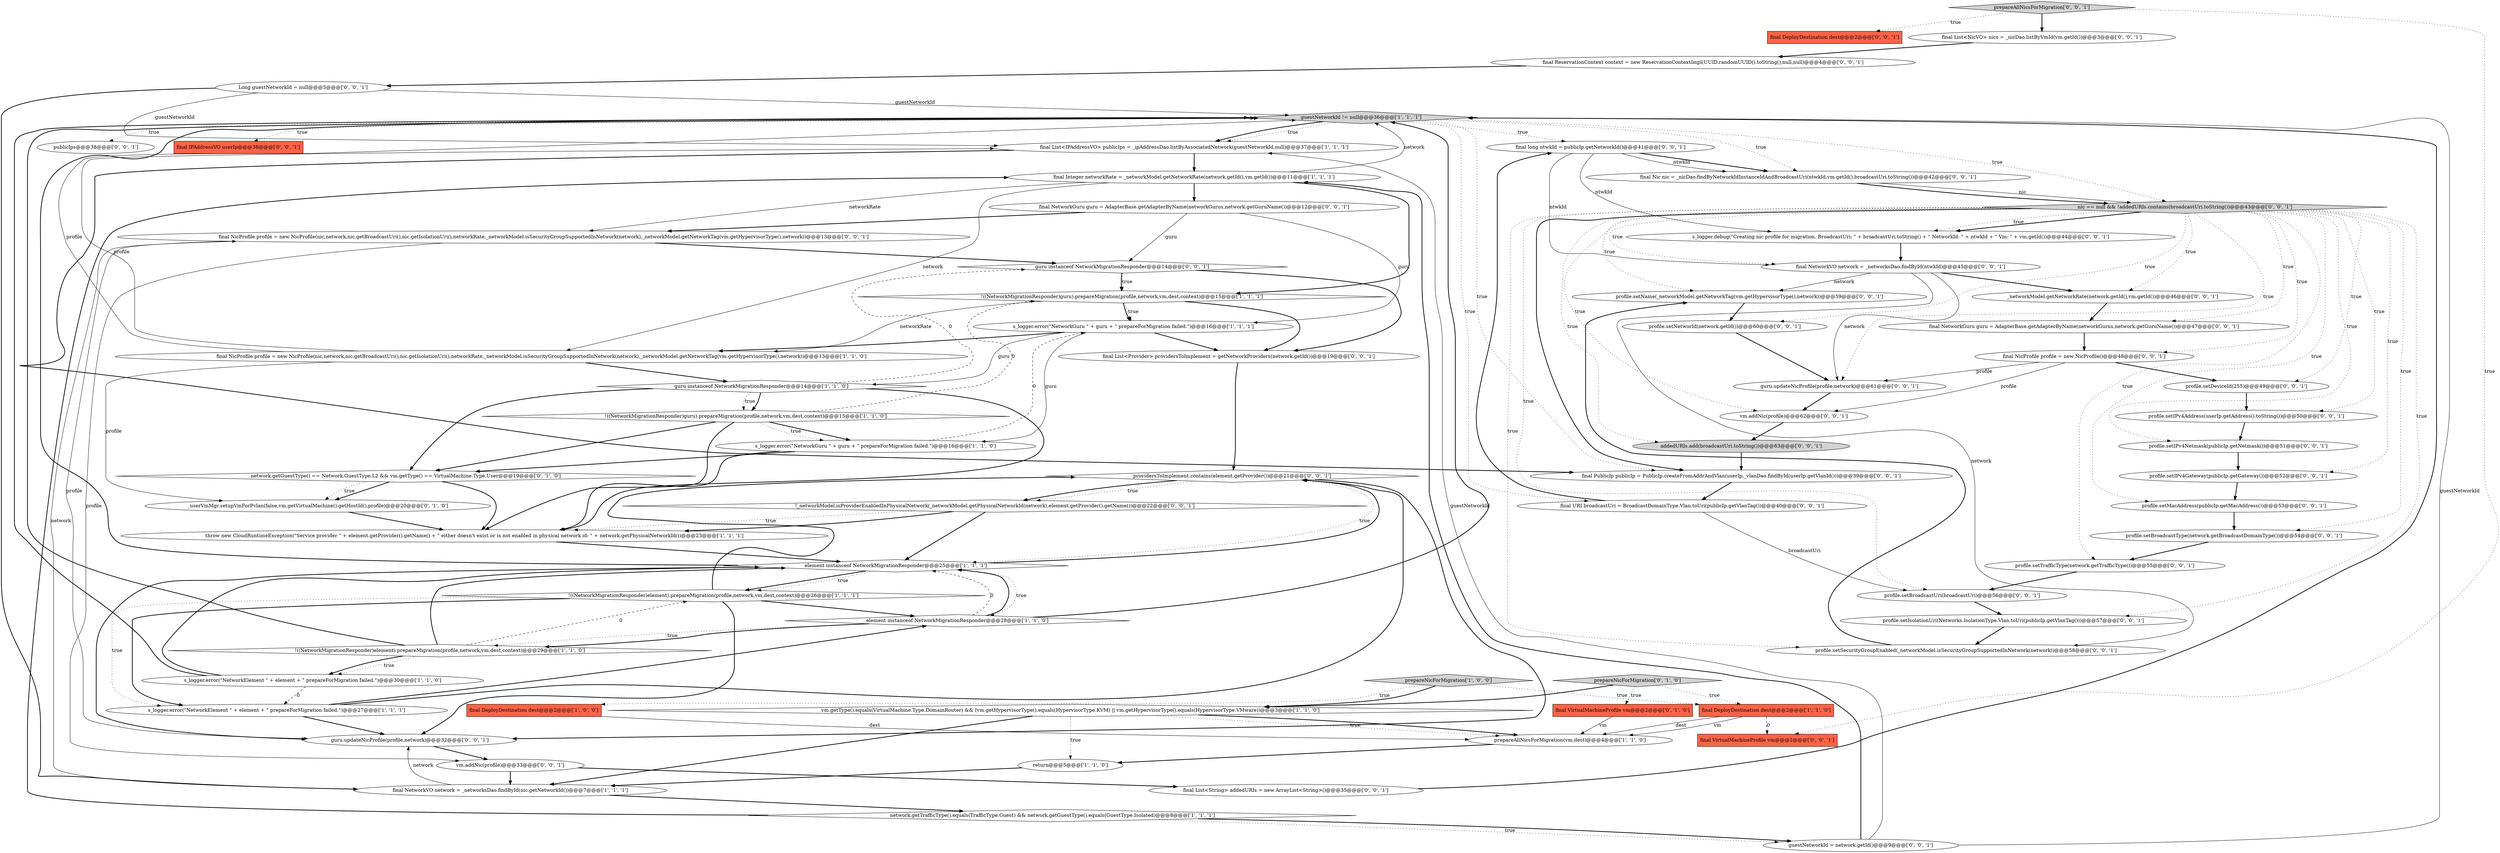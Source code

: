 digraph {
52 [style = filled, label = "publicIps@@@38@@@['0', '0', '1']", fillcolor = white, shape = ellipse image = "AAA0AAABBB3BBB"];
45 [style = filled, label = "final NicProfile profile = new NicProfile(nic,network,nic.getBroadcastUri(),nic.getIsolationUri(),networkRate,_networkModel.isSecurityGroupSupportedInNetwork(network),_networkModel.getNetworkTag(vm.getHypervisorType(),network))@@@13@@@['0', '0', '1']", fillcolor = white, shape = ellipse image = "AAA0AAABBB3BBB"];
32 [style = filled, label = "final NetworkVO network = _networksDao.findById(ntwkId)@@@45@@@['0', '0', '1']", fillcolor = white, shape = ellipse image = "AAA0AAABBB3BBB"];
13 [style = filled, label = "network.getTrafficType().equals(TrafficType.Guest) && network.getGuestType().equals(GuestType.Isolated)@@@8@@@['1', '1', '1']", fillcolor = white, shape = diamond image = "AAA0AAABBB1BBB"];
46 [style = filled, label = "profile.setIsolationUri(Networks.IsolationType.Vlan.toUri(publicIp.getVlanTag()))@@@57@@@['0', '0', '1']", fillcolor = white, shape = ellipse image = "AAA0AAABBB3BBB"];
41 [style = filled, label = "profile.setName(_networkModel.getNetworkTag(vm.getHypervisorType(),network))@@@59@@@['0', '0', '1']", fillcolor = white, shape = ellipse image = "AAA0AAABBB3BBB"];
18 [style = filled, label = "final DeployDestination dest@@@2@@@['1', '0', '0']", fillcolor = tomato, shape = box image = "AAA0AAABBB1BBB"];
14 [style = filled, label = "final Integer networkRate = _networkModel.getNetworkRate(network.getId(),vm.getId())@@@11@@@['1', '1', '1']", fillcolor = white, shape = ellipse image = "AAA0AAABBB1BBB"];
1 [style = filled, label = "s_logger.error(\"NetworkElement \" + element + \" prepareForMigration failed.\")@@@30@@@['1', '1', '0']", fillcolor = white, shape = ellipse image = "AAA0AAABBB1BBB"];
12 [style = filled, label = "final NetworkVO network = _networksDao.findById(nic.getNetworkId())@@@7@@@['1', '1', '1']", fillcolor = white, shape = ellipse image = "AAA0AAABBB1BBB"];
47 [style = filled, label = "s_logger.debug(\"Creating nic profile for migration. BroadcastUri: \" + broadcastUri.toString() + \" NetworkId: \" + ntwkId + \" Vm: \" + vm.getId())@@@44@@@['0', '0', '1']", fillcolor = white, shape = ellipse image = "AAA0AAABBB3BBB"];
68 [style = filled, label = "final List<String> addedURIs = new ArrayList<String>()@@@35@@@['0', '0', '1']", fillcolor = white, shape = ellipse image = "AAA0AAABBB3BBB"];
43 [style = filled, label = "guestNetworkId = network.getId()@@@9@@@['0', '0', '1']", fillcolor = white, shape = ellipse image = "AAA0AAABBB3BBB"];
2 [style = filled, label = "prepareNicForMigration['1', '0', '0']", fillcolor = lightgray, shape = diamond image = "AAA0AAABBB1BBB"];
44 [style = filled, label = "providersToImplement.contains(element.getProvider())@@@21@@@['0', '0', '1']", fillcolor = white, shape = diamond image = "AAA0AAABBB3BBB"];
55 [style = filled, label = "final long ntwkId = publicIp.getNetworkId()@@@41@@@['0', '0', '1']", fillcolor = white, shape = ellipse image = "AAA0AAABBB3BBB"];
23 [style = filled, label = "!((NetworkMigrationResponder)element).prepareMigration(profile,network,vm,dest,context)@@@29@@@['1', '1', '0']", fillcolor = white, shape = diamond image = "AAA0AAABBB1BBB"];
62 [style = filled, label = "final NetworkGuru guru = AdapterBase.getAdapterByName(networkGurus,network.getGuruName())@@@12@@@['0', '0', '1']", fillcolor = white, shape = ellipse image = "AAA0AAABBB3BBB"];
33 [style = filled, label = "final NetworkGuru guru = AdapterBase.getAdapterByName(networkGurus,network.getGuruName())@@@47@@@['0', '0', '1']", fillcolor = white, shape = ellipse image = "AAA0AAABBB3BBB"];
66 [style = filled, label = "profile.setIPv4Gateway(publicIp.getGateway())@@@52@@@['0', '0', '1']", fillcolor = white, shape = ellipse image = "AAA0AAABBB3BBB"];
28 [style = filled, label = "final DeployDestination dest@@@2@@@['0', '0', '1']", fillcolor = tomato, shape = box image = "AAA0AAABBB3BBB"];
59 [style = filled, label = "profile.setSecurityGroupEnabled(_networkModel.isSecurityGroupSupportedInNetwork(network))@@@58@@@['0', '0', '1']", fillcolor = white, shape = ellipse image = "AAA0AAABBB3BBB"];
65 [style = filled, label = "profile.setBroadcastUri(broadcastUri)@@@56@@@['0', '0', '1']", fillcolor = white, shape = ellipse image = "AAA0AAABBB3BBB"];
36 [style = filled, label = "!_networkModel.isProviderEnabledInPhysicalNetwork(_networkModel.getPhysicalNetworkId(network),element.getProvider().getName())@@@22@@@['0', '0', '1']", fillcolor = white, shape = diamond image = "AAA0AAABBB3BBB"];
38 [style = filled, label = "nic == null && !addedURIs.contains(broadcastUri.toString())@@@43@@@['0', '0', '1']", fillcolor = lightgray, shape = diamond image = "AAA0AAABBB3BBB"];
3 [style = filled, label = "prepareAllNicsForMigration(vm,dest)@@@4@@@['1', '1', '0']", fillcolor = white, shape = ellipse image = "AAA0AAABBB1BBB"];
53 [style = filled, label = "profile.setIPv4Address(userIp.getAddress().toString())@@@50@@@['0', '0', '1']", fillcolor = white, shape = ellipse image = "AAA0AAABBB3BBB"];
63 [style = filled, label = "final URI broadcastUri = BroadcastDomainType.Vlan.toUri(publicIp.getVlanTag())@@@40@@@['0', '0', '1']", fillcolor = white, shape = ellipse image = "AAA0AAABBB3BBB"];
30 [style = filled, label = "profile.setDeviceId(255)@@@49@@@['0', '0', '1']", fillcolor = white, shape = ellipse image = "AAA0AAABBB3BBB"];
60 [style = filled, label = "final ReservationContext context = new ReservationContextImpl(UUID.randomUUID().toString(),null,null)@@@4@@@['0', '0', '1']", fillcolor = white, shape = ellipse image = "AAA0AAABBB3BBB"];
24 [style = filled, label = "final VirtualMachineProfile vm@@@2@@@['0', '1', '0']", fillcolor = tomato, shape = box image = "AAA0AAABBB2BBB"];
20 [style = filled, label = "final DeployDestination dest@@@2@@@['1', '1', '0']", fillcolor = tomato, shape = box image = "AAA0AAABBB1BBB"];
17 [style = filled, label = "!((NetworkMigrationResponder)element).prepareMigration(profile,network,vm,dest,context)@@@26@@@['1', '1', '1']", fillcolor = white, shape = diamond image = "AAA0AAABBB1BBB"];
57 [style = filled, label = "final List<Provider> providersToImplement = getNetworkProviders(network.getId())@@@19@@@['0', '0', '1']", fillcolor = white, shape = ellipse image = "AAA0AAABBB3BBB"];
6 [style = filled, label = "s_logger.error(\"NetworkGuru \" + guru + \" prepareForMigration failed.\")@@@16@@@['1', '1', '1']", fillcolor = white, shape = ellipse image = "AAA0AAABBB1BBB"];
34 [style = filled, label = "guru instanceof NetworkMigrationResponder@@@14@@@['0', '0', '1']", fillcolor = white, shape = diamond image = "AAA0AAABBB3BBB"];
64 [style = filled, label = "profile.setNetworId(network.getId())@@@60@@@['0', '0', '1']", fillcolor = white, shape = ellipse image = "AAA0AAABBB3BBB"];
9 [style = filled, label = "element instanceof NetworkMigrationResponder@@@28@@@['1', '1', '0']", fillcolor = white, shape = diamond image = "AAA0AAABBB1BBB"];
16 [style = filled, label = "vm.getType().equals(VirtualMachine.Type.DomainRouter) && (vm.getHypervisorType().equals(HypervisorType.KVM) || vm.getHypervisorType().equals(HypervisorType.VMware))@@@3@@@['1', '1', '0']", fillcolor = white, shape = diamond image = "AAA0AAABBB1BBB"];
27 [style = filled, label = "network.getGuestType() == Network.GuestType.L2 && vm.getType() == VirtualMachine.Type.User@@@19@@@['0', '1', '0']", fillcolor = white, shape = diamond image = "AAA1AAABBB2BBB"];
37 [style = filled, label = "final PublicIp publicIp = PublicIp.createFromAddrAndVlan(userIp,_vlanDao.findById(userIp.getVlanId()))@@@39@@@['0', '0', '1']", fillcolor = white, shape = ellipse image = "AAA0AAABBB3BBB"];
49 [style = filled, label = "final VirtualMachineProfile vm@@@2@@@['0', '0', '1']", fillcolor = tomato, shape = box image = "AAA0AAABBB3BBB"];
21 [style = filled, label = "guestNetworkId != null@@@36@@@['1', '1', '1']", fillcolor = lightgray, shape = diamond image = "AAA0AAABBB1BBB"];
61 [style = filled, label = "profile.setMacAddress(publicIp.getMacAddress())@@@53@@@['0', '0', '1']", fillcolor = white, shape = ellipse image = "AAA0AAABBB3BBB"];
58 [style = filled, label = "_networkModel.getNetworkRate(network.getId(),vm.getId())@@@46@@@['0', '0', '1']", fillcolor = white, shape = ellipse image = "AAA0AAABBB3BBB"];
70 [style = filled, label = "prepareAllNicsForMigration['0', '0', '1']", fillcolor = lightgray, shape = diamond image = "AAA0AAABBB3BBB"];
10 [style = filled, label = "!((NetworkMigrationResponder)guru).prepareMigration(profile,network,vm,dest,context)@@@15@@@['1', '1', '0']", fillcolor = white, shape = diamond image = "AAA0AAABBB1BBB"];
19 [style = filled, label = "throw new CloudRuntimeException(\"Service provider \" + element.getProvider().getName() + \" either doesn't exist or is not enabled in physical network id: \" + network.getPhysicalNetworkId())@@@23@@@['1', '1', '1']", fillcolor = white, shape = ellipse image = "AAA0AAABBB1BBB"];
22 [style = filled, label = "element instanceof NetworkMigrationResponder@@@25@@@['1', '1', '1']", fillcolor = white, shape = diamond image = "AAA0AAABBB1BBB"];
42 [style = filled, label = "guru.updateNicProfile(profile,network)@@@61@@@['0', '0', '1']", fillcolor = white, shape = ellipse image = "AAA0AAABBB3BBB"];
26 [style = filled, label = "prepareNicForMigration['0', '1', '0']", fillcolor = lightgray, shape = diamond image = "AAA0AAABBB2BBB"];
51 [style = filled, label = "addedURIs.add(broadcastUri.toString())@@@63@@@['0', '0', '1']", fillcolor = lightgray, shape = ellipse image = "AAA0AAABBB3BBB"];
0 [style = filled, label = "!((NetworkMigrationResponder)guru).prepareMigration(profile,network,vm,dest,context)@@@15@@@['1', '1', '1']", fillcolor = white, shape = diamond image = "AAA0AAABBB1BBB"];
11 [style = filled, label = "final List<IPAddressVO> publicIps = _ipAddressDao.listByAssociatedNetwork(guestNetworkId,null)@@@37@@@['1', '1', '1']", fillcolor = white, shape = ellipse image = "AAA0AAABBB1BBB"];
40 [style = filled, label = "profile.setTrafficType(network.getTrafficType())@@@55@@@['0', '0', '1']", fillcolor = white, shape = ellipse image = "AAA0AAABBB3BBB"];
54 [style = filled, label = "final List<NicVO> nics = _nicDao.listByVmId(vm.getId())@@@3@@@['0', '0', '1']", fillcolor = white, shape = ellipse image = "AAA0AAABBB3BBB"];
25 [style = filled, label = "_userVmMgr.setupVmForPvlan(false,vm.getVirtualMachine().getHostId(),profile)@@@20@@@['0', '1', '0']", fillcolor = white, shape = ellipse image = "AAA1AAABBB2BBB"];
8 [style = filled, label = "guru instanceof NetworkMigrationResponder@@@14@@@['1', '1', '0']", fillcolor = white, shape = diamond image = "AAA0AAABBB1BBB"];
39 [style = filled, label = "profile.setIPv4Netmask(publicIp.getNetmask())@@@51@@@['0', '0', '1']", fillcolor = white, shape = ellipse image = "AAA0AAABBB3BBB"];
48 [style = filled, label = "vm.addNic(profile)@@@33@@@['0', '0', '1']", fillcolor = white, shape = ellipse image = "AAA0AAABBB3BBB"];
56 [style = filled, label = "final IPAddressVO userIp@@@38@@@['0', '0', '1']", fillcolor = tomato, shape = box image = "AAA0AAABBB3BBB"];
4 [style = filled, label = "final NicProfile profile = new NicProfile(nic,network,nic.getBroadcastUri(),nic.getIsolationUri(),networkRate,_networkModel.isSecurityGroupSupportedInNetwork(network),_networkModel.getNetworkTag(vm.getHypervisorType(),network))@@@13@@@['1', '1', '0']", fillcolor = white, shape = ellipse image = "AAA0AAABBB1BBB"];
15 [style = filled, label = "s_logger.error(\"NetworkElement \" + element + \" prepareForMigration failed.\")@@@27@@@['1', '1', '1']", fillcolor = white, shape = ellipse image = "AAA0AAABBB1BBB"];
31 [style = filled, label = "final Nic nic = _nicDao.findByNetworkIdInstanceIdAndBroadcastUri(ntwkId,vm.getId(),broadcastUri.toString())@@@42@@@['0', '0', '1']", fillcolor = white, shape = ellipse image = "AAA0AAABBB3BBB"];
35 [style = filled, label = "profile.setBroadcastType(network.getBroadcastDomainType())@@@54@@@['0', '0', '1']", fillcolor = white, shape = ellipse image = "AAA0AAABBB3BBB"];
29 [style = filled, label = "Long guestNetworkId = null@@@5@@@['0', '0', '1']", fillcolor = white, shape = ellipse image = "AAA0AAABBB3BBB"];
7 [style = filled, label = "return@@@5@@@['1', '1', '0']", fillcolor = white, shape = ellipse image = "AAA0AAABBB1BBB"];
50 [style = filled, label = "guru.updateNicProfile(profile,network)@@@32@@@['0', '0', '1']", fillcolor = white, shape = ellipse image = "AAA0AAABBB3BBB"];
67 [style = filled, label = "vm.addNic(profile)@@@62@@@['0', '0', '1']", fillcolor = white, shape = ellipse image = "AAA0AAABBB3BBB"];
69 [style = filled, label = "final NicProfile profile = new NicProfile()@@@48@@@['0', '0', '1']", fillcolor = white, shape = ellipse image = "AAA0AAABBB3BBB"];
5 [style = filled, label = "s_logger.error(\"NetworkGuru \" + guru + \" prepareForMigration failed.\")@@@16@@@['1', '1', '0']", fillcolor = white, shape = ellipse image = "AAA0AAABBB1BBB"];
38->59 [style = dotted, label="true"];
23->22 [style = bold, label=""];
70->28 [style = dotted, label="true"];
0->6 [style = dotted, label="true"];
38->47 [style = bold, label=""];
4->21 [style = solid, label="profile"];
70->49 [style = dotted, label="true"];
44->36 [style = dotted, label="true"];
41->64 [style = bold, label=""];
25->19 [style = bold, label=""];
17->50 [style = bold, label=""];
38->39 [style = dotted, label="true"];
38->65 [style = dotted, label="true"];
19->22 [style = bold, label=""];
20->3 [style = solid, label="vm"];
32->59 [style = solid, label="network"];
14->4 [style = solid, label="network"];
20->3 [style = solid, label="dest"];
14->0 [style = bold, label=""];
4->8 [style = bold, label=""];
6->57 [style = bold, label=""];
38->53 [style = dotted, label="true"];
3->7 [style = bold, label=""];
69->30 [style = bold, label=""];
44->22 [style = dotted, label="true"];
16->12 [style = bold, label=""];
43->14 [style = bold, label=""];
42->67 [style = bold, label=""];
17->15 [style = dotted, label="true"];
63->55 [style = bold, label=""];
31->38 [style = solid, label="nic"];
66->61 [style = bold, label=""];
59->41 [style = bold, label=""];
64->42 [style = bold, label=""];
39->66 [style = bold, label=""];
38->33 [style = dotted, label="true"];
29->12 [style = bold, label=""];
27->19 [style = bold, label=""];
22->50 [style = bold, label=""];
6->8 [style = solid, label="guru"];
21->11 [style = dotted, label="true"];
1->22 [style = bold, label=""];
20->49 [style = dashed, label="0"];
38->61 [style = dotted, label="true"];
37->63 [style = bold, label=""];
14->45 [style = solid, label="networkRate"];
10->5 [style = bold, label=""];
38->46 [style = dotted, label="true"];
16->3 [style = dotted, label="true"];
38->40 [style = dotted, label="true"];
35->40 [style = bold, label=""];
57->44 [style = bold, label=""];
15->9 [style = bold, label=""];
27->25 [style = bold, label=""];
26->16 [style = bold, label=""];
62->6 [style = solid, label="guru"];
21->37 [style = dotted, label="true"];
36->19 [style = bold, label=""];
51->37 [style = bold, label=""];
13->43 [style = dotted, label="true"];
60->29 [style = bold, label=""];
12->50 [style = solid, label="network"];
45->50 [style = solid, label="profile"];
47->32 [style = bold, label=""];
22->17 [style = bold, label=""];
6->5 [style = solid, label="guru"];
14->21 [style = solid, label="network"];
0->4 [style = solid, label="networkRate"];
32->41 [style = solid, label="network"];
13->43 [style = bold, label=""];
8->27 [style = bold, label=""];
12->13 [style = bold, label=""];
23->21 [style = bold, label=""];
7->12 [style = bold, label=""];
45->48 [style = solid, label="profile"];
21->56 [style = dotted, label="true"];
29->21 [style = solid, label="guestNetworkId"];
17->15 [style = bold, label=""];
48->12 [style = bold, label=""];
44->50 [style = bold, label=""];
38->64 [style = dotted, label="true"];
17->9 [style = bold, label=""];
5->27 [style = bold, label=""];
29->11 [style = solid, label="guestNetworkId"];
34->0 [style = dotted, label="true"];
8->34 [style = dashed, label="0"];
1->15 [style = dashed, label="0"];
2->16 [style = bold, label=""];
48->68 [style = bold, label=""];
46->59 [style = bold, label=""];
38->35 [style = dotted, label="true"];
11->37 [style = bold, label=""];
27->25 [style = dotted, label="true"];
22->21 [style = bold, label=""];
33->69 [style = bold, label=""];
22->17 [style = dotted, label="true"];
55->31 [style = bold, label=""];
8->10 [style = bold, label=""];
8->19 [style = bold, label=""];
9->23 [style = dotted, label="true"];
8->10 [style = dotted, label="true"];
0->6 [style = bold, label=""];
21->11 [style = bold, label=""];
21->38 [style = dotted, label="true"];
5->19 [style = bold, label=""];
69->42 [style = solid, label="profile"];
21->52 [style = dotted, label="true"];
6->4 [style = bold, label=""];
70->54 [style = bold, label=""];
5->6 [style = dashed, label="0"];
22->44 [style = bold, label=""];
38->37 [style = bold, label=""];
38->47 [style = dotted, label="true"];
38->30 [style = dotted, label="true"];
69->67 [style = solid, label="profile"];
16->7 [style = dotted, label="true"];
4->11 [style = solid, label="profile"];
11->14 [style = bold, label=""];
45->34 [style = bold, label=""];
15->44 [style = bold, label=""];
0->57 [style = bold, label=""];
17->44 [style = bold, label=""];
23->1 [style = dotted, label="true"];
24->3 [style = solid, label="vm"];
26->24 [style = dotted, label="true"];
2->18 [style = dotted, label="true"];
16->3 [style = bold, label=""];
32->58 [style = bold, label=""];
62->34 [style = solid, label="guru"];
61->35 [style = bold, label=""];
36->19 [style = dotted, label="true"];
63->65 [style = solid, label="broadcastUri"];
38->66 [style = dotted, label="true"];
10->0 [style = dashed, label="0"];
21->31 [style = dotted, label="true"];
38->42 [style = dotted, label="true"];
40->65 [style = bold, label=""];
54->60 [style = bold, label=""];
30->53 [style = bold, label=""];
23->17 [style = dashed, label="0"];
31->38 [style = bold, label=""];
38->51 [style = dotted, label="true"];
43->21 [style = solid, label="guestNetworkId"];
9->22 [style = bold, label=""];
4->25 [style = solid, label="profile"];
15->50 [style = bold, label=""];
32->42 [style = solid, label="network"];
38->58 [style = dotted, label="true"];
23->1 [style = bold, label=""];
12->45 [style = solid, label="network"];
38->67 [style = dotted, label="true"];
1->21 [style = bold, label=""];
22->9 [style = dotted, label="true"];
2->20 [style = dotted, label="true"];
10->27 [style = bold, label=""];
36->22 [style = bold, label=""];
38->32 [style = dotted, label="true"];
50->48 [style = bold, label=""];
9->21 [style = bold, label=""];
55->31 [style = solid, label="ntwkId"];
65->46 [style = bold, label=""];
62->45 [style = bold, label=""];
34->0 [style = bold, label=""];
38->41 [style = dotted, label="true"];
10->19 [style = bold, label=""];
34->57 [style = bold, label=""];
68->21 [style = bold, label=""];
67->51 [style = bold, label=""];
58->33 [style = bold, label=""];
38->69 [style = dotted, label="true"];
21->55 [style = dotted, label="true"];
55->47 [style = solid, label="ntwkId"];
9->23 [style = bold, label=""];
14->62 [style = bold, label=""];
26->20 [style = dotted, label="true"];
43->11 [style = solid, label="guestNetworkId"];
21->63 [style = dotted, label="true"];
44->36 [style = bold, label=""];
13->14 [style = bold, label=""];
53->39 [style = bold, label=""];
18->3 [style = solid, label="dest"];
55->32 [style = solid, label="ntwkId"];
9->22 [style = dashed, label="0"];
10->5 [style = dotted, label="true"];
}
